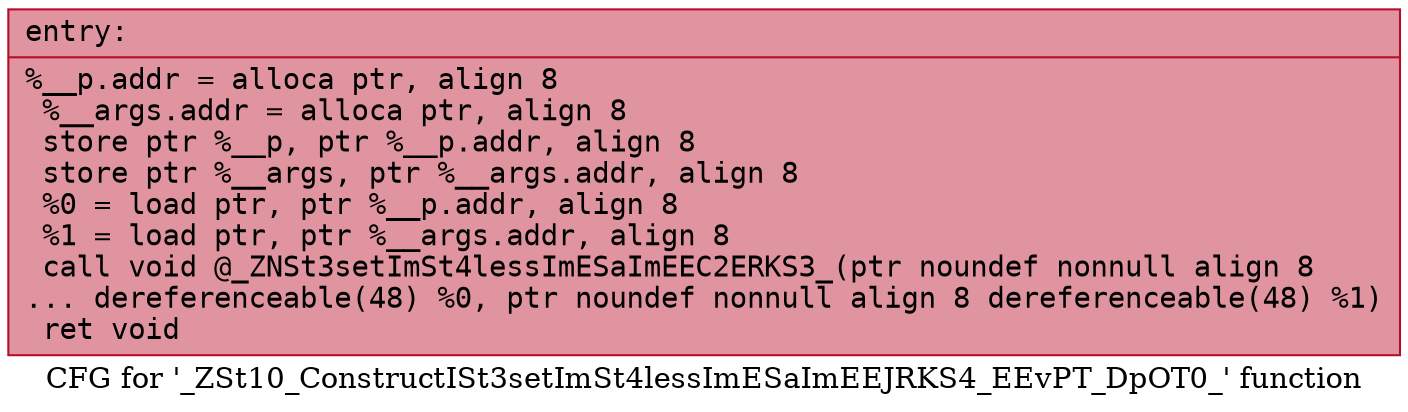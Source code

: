 digraph "CFG for '_ZSt10_ConstructISt3setImSt4lessImESaImEEJRKS4_EEvPT_DpOT0_' function" {
	label="CFG for '_ZSt10_ConstructISt3setImSt4lessImESaImEEJRKS4_EEvPT_DpOT0_' function";

	Node0x560dca15d0b0 [shape=record,color="#b70d28ff", style=filled, fillcolor="#b70d2870" fontname="Courier",label="{entry:\l|  %__p.addr = alloca ptr, align 8\l  %__args.addr = alloca ptr, align 8\l  store ptr %__p, ptr %__p.addr, align 8\l  store ptr %__args, ptr %__args.addr, align 8\l  %0 = load ptr, ptr %__p.addr, align 8\l  %1 = load ptr, ptr %__args.addr, align 8\l  call void @_ZNSt3setImSt4lessImESaImEEC2ERKS3_(ptr noundef nonnull align 8\l... dereferenceable(48) %0, ptr noundef nonnull align 8 dereferenceable(48) %1)\l  ret void\l}"];
}
